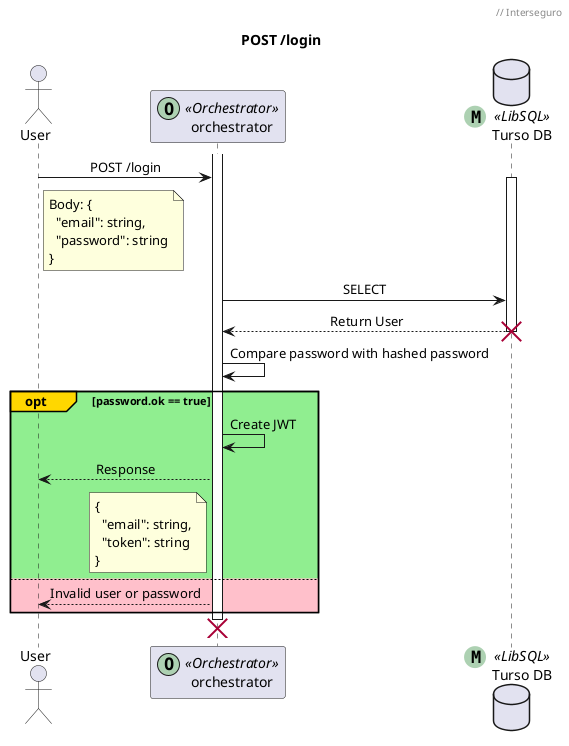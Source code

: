 @startuml
header // Interseguro
skinparam defaultFontName "monospace"
skinparam sequenceMessageAlign center

title POST /login
actor "User" as User
participant "orchestrator" as Orchestrator<< (O,#ADD1B2) Orchestrator >>
database "Turso DB" as TursoDB<< (M,#ADD1B2) LibSQL >>

activate Orchestrator

User -> Orchestrator: POST /login
note right of User: Body: {\n  "email": string,\n  "password": string\n}

activate TursoDB

Orchestrator -> TursoDB: SELECT
TursoDB --> Orchestrator: Return User

destroy TursoDB

Orchestrator -> Orchestrator: Compare password with hashed password

opt#Gold #LightGreen password.ok == true
  Orchestrator -> Orchestrator: Create JWT
  Orchestrator --> User: Response
  note left of Orchestrator: {\n  "email": string,\n  "token": string\n}
else #Pink
  Orchestrator --> User: Invalid user or password
end

destroy Orchestrator

@enduml
